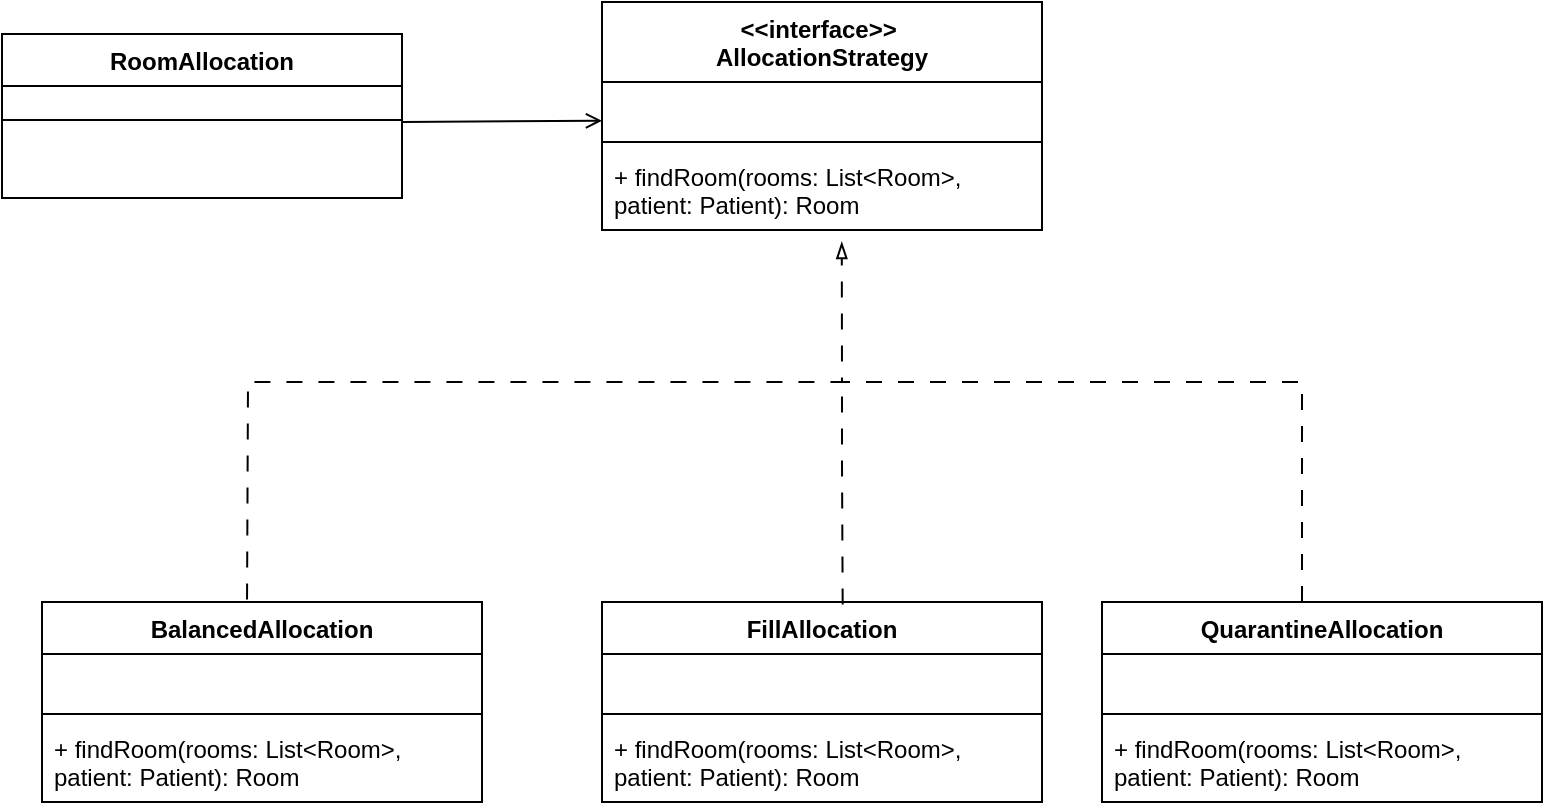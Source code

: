 <mxfile version="25.0.3">
  <diagram name="Seite-1" id="RcdQMB_Pl5kULBrMsdhB">
    <mxGraphModel dx="1687" dy="920" grid="1" gridSize="10" guides="1" tooltips="1" connect="1" arrows="1" fold="1" page="1" pageScale="1" pageWidth="827" pageHeight="1169" math="0" shadow="0">
      <root>
        <mxCell id="0" />
        <mxCell id="1" parent="0" />
        <mxCell id="o-9cgQQ4X8GLVqpLasi3-1" value="FillAllocation" style="swimlane;fontStyle=1;align=center;verticalAlign=top;childLayout=stackLayout;horizontal=1;startSize=26;horizontalStack=0;resizeParent=1;resizeParentMax=0;resizeLast=0;collapsible=1;marginBottom=0;whiteSpace=wrap;html=1;" vertex="1" parent="1">
          <mxGeometry x="320" y="470" width="220" height="100" as="geometry" />
        </mxCell>
        <mxCell id="o-9cgQQ4X8GLVqpLasi3-2" value="&lt;div&gt;&lt;br&gt;&lt;/div&gt;&lt;div&gt;&lt;br&gt;&lt;/div&gt;" style="text;strokeColor=none;fillColor=none;align=left;verticalAlign=top;spacingLeft=4;spacingRight=4;overflow=hidden;rotatable=0;points=[[0,0.5],[1,0.5]];portConstraint=eastwest;whiteSpace=wrap;html=1;" vertex="1" parent="o-9cgQQ4X8GLVqpLasi3-1">
          <mxGeometry y="26" width="220" height="26" as="geometry" />
        </mxCell>
        <mxCell id="o-9cgQQ4X8GLVqpLasi3-3" value="" style="line;strokeWidth=1;fillColor=none;align=left;verticalAlign=middle;spacingTop=-1;spacingLeft=3;spacingRight=3;rotatable=0;labelPosition=right;points=[];portConstraint=eastwest;strokeColor=inherit;" vertex="1" parent="o-9cgQQ4X8GLVqpLasi3-1">
          <mxGeometry y="52" width="220" height="8" as="geometry" />
        </mxCell>
        <mxCell id="o-9cgQQ4X8GLVqpLasi3-4" value="+ findRoom(rooms: List&amp;lt;Room&amp;gt;, patient: Patient): Room" style="text;strokeColor=none;fillColor=none;align=left;verticalAlign=top;spacingLeft=4;spacingRight=4;overflow=hidden;rotatable=0;points=[[0,0.5],[1,0.5]];portConstraint=eastwest;whiteSpace=wrap;html=1;" vertex="1" parent="o-9cgQQ4X8GLVqpLasi3-1">
          <mxGeometry y="60" width="220" height="40" as="geometry" />
        </mxCell>
        <mxCell id="o-9cgQQ4X8GLVqpLasi3-5" value="QuarantineAllocation" style="swimlane;fontStyle=1;align=center;verticalAlign=top;childLayout=stackLayout;horizontal=1;startSize=26;horizontalStack=0;resizeParent=1;resizeParentMax=0;resizeLast=0;collapsible=1;marginBottom=0;whiteSpace=wrap;html=1;" vertex="1" parent="1">
          <mxGeometry x="570" y="470" width="220" height="100" as="geometry" />
        </mxCell>
        <mxCell id="o-9cgQQ4X8GLVqpLasi3-6" value="&lt;div&gt;&lt;br&gt;&lt;/div&gt;&lt;div&gt;&lt;br&gt;&lt;/div&gt;" style="text;strokeColor=none;fillColor=none;align=left;verticalAlign=top;spacingLeft=4;spacingRight=4;overflow=hidden;rotatable=0;points=[[0,0.5],[1,0.5]];portConstraint=eastwest;whiteSpace=wrap;html=1;" vertex="1" parent="o-9cgQQ4X8GLVqpLasi3-5">
          <mxGeometry y="26" width="220" height="26" as="geometry" />
        </mxCell>
        <mxCell id="o-9cgQQ4X8GLVqpLasi3-7" value="" style="line;strokeWidth=1;fillColor=none;align=left;verticalAlign=middle;spacingTop=-1;spacingLeft=3;spacingRight=3;rotatable=0;labelPosition=right;points=[];portConstraint=eastwest;strokeColor=inherit;" vertex="1" parent="o-9cgQQ4X8GLVqpLasi3-5">
          <mxGeometry y="52" width="220" height="8" as="geometry" />
        </mxCell>
        <mxCell id="o-9cgQQ4X8GLVqpLasi3-8" value="+ findRoom(rooms: List&amp;lt;Room&amp;gt;, patient: Patient): Room" style="text;strokeColor=none;fillColor=none;align=left;verticalAlign=top;spacingLeft=4;spacingRight=4;overflow=hidden;rotatable=0;points=[[0,0.5],[1,0.5]];portConstraint=eastwest;whiteSpace=wrap;html=1;" vertex="1" parent="o-9cgQQ4X8GLVqpLasi3-5">
          <mxGeometry y="60" width="220" height="40" as="geometry" />
        </mxCell>
        <mxCell id="o-9cgQQ4X8GLVqpLasi3-9" value="BalancedAllocation" style="swimlane;fontStyle=1;align=center;verticalAlign=top;childLayout=stackLayout;horizontal=1;startSize=26;horizontalStack=0;resizeParent=1;resizeParentMax=0;resizeLast=0;collapsible=1;marginBottom=0;whiteSpace=wrap;html=1;" vertex="1" parent="1">
          <mxGeometry x="40" y="470" width="220" height="100" as="geometry" />
        </mxCell>
        <mxCell id="o-9cgQQ4X8GLVqpLasi3-10" value="&lt;div&gt;&lt;br&gt;&lt;/div&gt;&lt;div&gt;&lt;br&gt;&lt;/div&gt;" style="text;strokeColor=none;fillColor=none;align=left;verticalAlign=top;spacingLeft=4;spacingRight=4;overflow=hidden;rotatable=0;points=[[0,0.5],[1,0.5]];portConstraint=eastwest;whiteSpace=wrap;html=1;" vertex="1" parent="o-9cgQQ4X8GLVqpLasi3-9">
          <mxGeometry y="26" width="220" height="26" as="geometry" />
        </mxCell>
        <mxCell id="o-9cgQQ4X8GLVqpLasi3-11" value="" style="line;strokeWidth=1;fillColor=none;align=left;verticalAlign=middle;spacingTop=-1;spacingLeft=3;spacingRight=3;rotatable=0;labelPosition=right;points=[];portConstraint=eastwest;strokeColor=inherit;" vertex="1" parent="o-9cgQQ4X8GLVqpLasi3-9">
          <mxGeometry y="52" width="220" height="8" as="geometry" />
        </mxCell>
        <mxCell id="o-9cgQQ4X8GLVqpLasi3-12" value="+ findRoom(rooms: List&amp;lt;Room&amp;gt;, patient: Patient): Room" style="text;strokeColor=none;fillColor=none;align=left;verticalAlign=top;spacingLeft=4;spacingRight=4;overflow=hidden;rotatable=0;points=[[0,0.5],[1,0.5]];portConstraint=eastwest;whiteSpace=wrap;html=1;" vertex="1" parent="o-9cgQQ4X8GLVqpLasi3-9">
          <mxGeometry y="60" width="220" height="40" as="geometry" />
        </mxCell>
        <mxCell id="o-9cgQQ4X8GLVqpLasi3-23" value="&lt;div&gt;&amp;lt;&amp;lt;interface&amp;gt;&amp;gt;&amp;nbsp;&lt;/div&gt;&lt;div&gt;AllocationStrategy&lt;br&gt;&lt;/div&gt;" style="swimlane;fontStyle=1;align=center;verticalAlign=top;childLayout=stackLayout;horizontal=1;startSize=40;horizontalStack=0;resizeParent=1;resizeParentMax=0;resizeLast=0;collapsible=1;marginBottom=0;whiteSpace=wrap;html=1;" vertex="1" parent="1">
          <mxGeometry x="320" y="170" width="220" height="114" as="geometry" />
        </mxCell>
        <mxCell id="o-9cgQQ4X8GLVqpLasi3-24" value="&lt;div&gt;&lt;br&gt;&lt;/div&gt;&lt;div&gt;&lt;br&gt;&lt;/div&gt;" style="text;strokeColor=none;fillColor=none;align=left;verticalAlign=top;spacingLeft=4;spacingRight=4;overflow=hidden;rotatable=0;points=[[0,0.5],[1,0.5]];portConstraint=eastwest;whiteSpace=wrap;html=1;" vertex="1" parent="o-9cgQQ4X8GLVqpLasi3-23">
          <mxGeometry y="40" width="220" height="26" as="geometry" />
        </mxCell>
        <mxCell id="o-9cgQQ4X8GLVqpLasi3-25" value="" style="line;strokeWidth=1;fillColor=none;align=left;verticalAlign=middle;spacingTop=-1;spacingLeft=3;spacingRight=3;rotatable=0;labelPosition=right;points=[];portConstraint=eastwest;strokeColor=inherit;" vertex="1" parent="o-9cgQQ4X8GLVqpLasi3-23">
          <mxGeometry y="66" width="220" height="8" as="geometry" />
        </mxCell>
        <mxCell id="o-9cgQQ4X8GLVqpLasi3-26" value="+ findRoom(rooms: List&amp;lt;Room&amp;gt;, patient: Patient): Room" style="text;strokeColor=none;fillColor=none;align=left;verticalAlign=top;spacingLeft=4;spacingRight=4;overflow=hidden;rotatable=0;points=[[0,0.5],[1,0.5]];portConstraint=eastwest;whiteSpace=wrap;html=1;" vertex="1" parent="o-9cgQQ4X8GLVqpLasi3-23">
          <mxGeometry y="74" width="220" height="40" as="geometry" />
        </mxCell>
        <mxCell id="o-9cgQQ4X8GLVqpLasi3-27" value="RoomAllocation" style="swimlane;fontStyle=1;align=center;verticalAlign=top;childLayout=stackLayout;horizontal=1;startSize=26;horizontalStack=0;resizeParent=1;resizeParentMax=0;resizeLast=0;collapsible=1;marginBottom=0;whiteSpace=wrap;html=1;" vertex="1" parent="1">
          <mxGeometry x="20" y="186" width="200" height="82" as="geometry" />
        </mxCell>
        <mxCell id="o-9cgQQ4X8GLVqpLasi3-29" value="" style="line;strokeWidth=1;fillColor=none;align=left;verticalAlign=middle;spacingTop=-1;spacingLeft=3;spacingRight=3;rotatable=0;labelPosition=right;points=[];portConstraint=eastwest;strokeColor=inherit;" vertex="1" parent="o-9cgQQ4X8GLVqpLasi3-27">
          <mxGeometry y="26" width="200" height="34" as="geometry" />
        </mxCell>
        <mxCell id="o-9cgQQ4X8GLVqpLasi3-30" value="&lt;br&gt;&lt;div&gt;&lt;br&gt;&lt;/div&gt;" style="text;strokeColor=none;fillColor=none;align=left;verticalAlign=top;spacingLeft=4;spacingRight=4;overflow=hidden;rotatable=0;points=[[0,0.5],[1,0.5]];portConstraint=eastwest;whiteSpace=wrap;html=1;" vertex="1" parent="o-9cgQQ4X8GLVqpLasi3-27">
          <mxGeometry y="60" width="200" height="22" as="geometry" />
        </mxCell>
        <mxCell id="o-9cgQQ4X8GLVqpLasi3-32" value="" style="endArrow=open;html=1;rounded=0;entryX=0;entryY=0.744;entryDx=0;entryDy=0;endFill=0;exitX=1;exitY=0.529;exitDx=0;exitDy=0;exitPerimeter=0;entryPerimeter=0;" edge="1" parent="1" source="o-9cgQQ4X8GLVqpLasi3-29" target="o-9cgQQ4X8GLVqpLasi3-24">
          <mxGeometry width="50" height="50" relative="1" as="geometry">
            <mxPoint x="220" y="220" as="sourcePoint" />
            <mxPoint x="300" y="330" as="targetPoint" />
          </mxGeometry>
        </mxCell>
        <mxCell id="o-9cgQQ4X8GLVqpLasi3-33" value="" style="endArrow=blockThin;html=1;rounded=0;exitX=0.466;exitY=-0.012;exitDx=0;exitDy=0;exitPerimeter=0;entryX=0.545;entryY=1.15;entryDx=0;entryDy=0;entryPerimeter=0;dashed=1;dashPattern=8 8;endFill=0;" edge="1" parent="1" source="o-9cgQQ4X8GLVqpLasi3-9" target="o-9cgQQ4X8GLVqpLasi3-26">
          <mxGeometry width="50" height="50" relative="1" as="geometry">
            <mxPoint x="250" y="380" as="sourcePoint" />
            <mxPoint x="440" y="360" as="targetPoint" />
            <Array as="points">
              <mxPoint x="143" y="360" />
              <mxPoint x="440" y="360" />
            </Array>
          </mxGeometry>
        </mxCell>
        <mxCell id="o-9cgQQ4X8GLVqpLasi3-34" value="" style="endArrow=none;html=1;rounded=0;dashed=1;dashPattern=8 8;endFill=0;" edge="1" parent="1">
          <mxGeometry width="50" height="50" relative="1" as="geometry">
            <mxPoint x="670" y="470" as="sourcePoint" />
            <mxPoint x="430" y="360" as="targetPoint" />
            <Array as="points">
              <mxPoint x="670" y="360" />
            </Array>
          </mxGeometry>
        </mxCell>
        <mxCell id="o-9cgQQ4X8GLVqpLasi3-40" value="" style="endArrow=none;html=1;rounded=0;dashed=1;dashPattern=8 8;endFill=0;exitX=0.547;exitY=0.013;exitDx=0;exitDy=0;exitPerimeter=0;" edge="1" parent="1" source="o-9cgQQ4X8GLVqpLasi3-1">
          <mxGeometry width="50" height="50" relative="1" as="geometry">
            <mxPoint x="690" y="480" as="sourcePoint" />
            <mxPoint x="440" y="360" as="targetPoint" />
            <Array as="points">
              <mxPoint x="440" y="400" />
              <mxPoint x="440" y="380" />
              <mxPoint x="440" y="370" />
            </Array>
          </mxGeometry>
        </mxCell>
      </root>
    </mxGraphModel>
  </diagram>
</mxfile>
